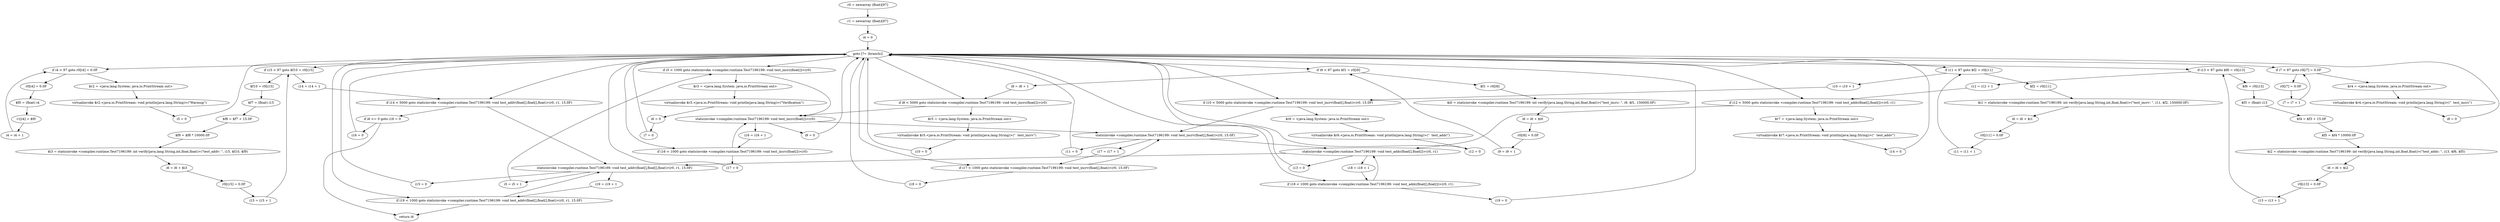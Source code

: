 digraph "unitGraph" {
    "r0 = newarray (float)[97]"
    "r1 = newarray (float)[97]"
    "i4 = 0"
    "goto [?= (branch)]"
    "r0[i4] = 0.0F"
    "$f0 = (float) i4"
    "r1[i4] = $f0"
    "i4 = i4 + 1"
    "if i4 < 97 goto r0[i4] = 0.0F"
    "$r2 = <java.lang.System: java.io.PrintStream out>"
    "virtualinvoke $r2.<java.io.PrintStream: void println(java.lang.String)>(\"Warmup\")"
    "i5 = 0"
    "staticinvoke <compiler.runtime.Test7196199: void test_incrc(float[])>(r0)"
    "staticinvoke <compiler.runtime.Test7196199: void test_incrv(float[],float)>(r0, 15.0F)"
    "staticinvoke <compiler.runtime.Test7196199: void test_addc(float[],float[])>(r0, r1)"
    "staticinvoke <compiler.runtime.Test7196199: void test_addv(float[],float[],float)>(r0, r1, 15.0F)"
    "i5 = i5 + 1"
    "if i5 < 1000 goto staticinvoke <compiler.runtime.Test7196199: void test_incrc(float[])>(r0)"
    "$r3 = <java.lang.System: java.io.PrintStream out>"
    "virtualinvoke $r3.<java.io.PrintStream: void println(java.lang.String)>(\"Verification\")"
    "i6 = 0"
    "i7 = 0"
    "r0[i7] = 0.0F"
    "i7 = i7 + 1"
    "if i7 < 97 goto r0[i7] = 0.0F"
    "$r4 = <java.lang.System: java.io.PrintStream out>"
    "virtualinvoke $r4.<java.io.PrintStream: void println(java.lang.String)>(\"  test_incrc\")"
    "i8 = 0"
    "i9 = 0"
    "$f1 = r0[i9]"
    "$i0 = staticinvoke <compiler.runtime.Test7196199: int verify(java.lang.String,int,float,float)>(\"test_incrc: \", i9, $f1, 150000.0F)"
    "i6 = i6 + $i0"
    "r0[i9] = 0.0F"
    "i9 = i9 + 1"
    "if i9 < 97 goto $f1 = r0[i9]"
    "i8 = i8 + 1"
    "if i8 < 5000 goto staticinvoke <compiler.runtime.Test7196199: void test_incrc(float[])>(r0)"
    "$r5 = <java.lang.System: java.io.PrintStream out>"
    "virtualinvoke $r5.<java.io.PrintStream: void println(java.lang.String)>(\"  test_incrv\")"
    "i10 = 0"
    "i11 = 0"
    "$f2 = r0[i11]"
    "$i1 = staticinvoke <compiler.runtime.Test7196199: int verify(java.lang.String,int,float,float)>(\"test_incrv: \", i11, $f2, 150000.0F)"
    "i6 = i6 + $i1"
    "r0[i11] = 0.0F"
    "i11 = i11 + 1"
    "if i11 < 97 goto $f2 = r0[i11]"
    "i10 = i10 + 1"
    "if i10 < 5000 goto staticinvoke <compiler.runtime.Test7196199: void test_incrv(float[],float)>(r0, 15.0F)"
    "$r6 = <java.lang.System: java.io.PrintStream out>"
    "virtualinvoke $r6.<java.io.PrintStream: void println(java.lang.String)>(\"  test_addc\")"
    "i12 = 0"
    "i13 = 0"
    "$f6 = r0[i13]"
    "$f3 = (float) i13"
    "$f4 = $f3 + 15.0F"
    "$f5 = $f4 * 10000.0F"
    "$i2 = staticinvoke <compiler.runtime.Test7196199: int verify(java.lang.String,int,float,float)>(\"test_addc: \", i13, $f6, $f5)"
    "i6 = i6 + $i2"
    "r0[i13] = 0.0F"
    "i13 = i13 + 1"
    "if i13 < 97 goto $f6 = r0[i13]"
    "i12 = i12 + 1"
    "if i12 < 5000 goto staticinvoke <compiler.runtime.Test7196199: void test_addc(float[],float[])>(r0, r1)"
    "$r7 = <java.lang.System: java.io.PrintStream out>"
    "virtualinvoke $r7.<java.io.PrintStream: void println(java.lang.String)>(\"  test_addv\")"
    "i14 = 0"
    "i15 = 0"
    "$f10 = r0[i15]"
    "$f7 = (float) i15"
    "$f8 = $f7 + 15.0F"
    "$f9 = $f8 * 10000.0F"
    "$i3 = staticinvoke <compiler.runtime.Test7196199: int verify(java.lang.String,int,float,float)>(\"test_addv: \", i15, $f10, $f9)"
    "i6 = i6 + $i3"
    "r0[i15] = 0.0F"
    "i15 = i15 + 1"
    "if i15 < 97 goto $f10 = r0[i15]"
    "i14 = i14 + 1"
    "if i14 < 5000 goto staticinvoke <compiler.runtime.Test7196199: void test_addv(float[],float[],float)>(r0, r1, 15.0F)"
    "if i6 <= 0 goto i16 = 0"
    "return i6"
    "i16 = 0"
    "i16 = i16 + 1"
    "if i16 < 1000 goto staticinvoke <compiler.runtime.Test7196199: void test_incrc(float[])>(r0)"
    "i17 = 0"
    "i17 = i17 + 1"
    "if i17 < 1000 goto staticinvoke <compiler.runtime.Test7196199: void test_incrv(float[],float)>(r0, 15.0F)"
    "i18 = 0"
    "i18 = i18 + 1"
    "if i18 < 1000 goto staticinvoke <compiler.runtime.Test7196199: void test_addc(float[],float[])>(r0, r1)"
    "i19 = 0"
    "i19 = i19 + 1"
    "if i19 < 1000 goto staticinvoke <compiler.runtime.Test7196199: void test_addv(float[],float[],float)>(r0, r1, 15.0F)"
    "r0 = newarray (float)[97]"->"r1 = newarray (float)[97]";
    "r1 = newarray (float)[97]"->"i4 = 0";
    "i4 = 0"->"goto [?= (branch)]";
    "goto [?= (branch)]"->"if i4 < 97 goto r0[i4] = 0.0F";
    "r0[i4] = 0.0F"->"$f0 = (float) i4";
    "$f0 = (float) i4"->"r1[i4] = $f0";
    "r1[i4] = $f0"->"i4 = i4 + 1";
    "i4 = i4 + 1"->"if i4 < 97 goto r0[i4] = 0.0F";
    "if i4 < 97 goto r0[i4] = 0.0F"->"$r2 = <java.lang.System: java.io.PrintStream out>";
    "if i4 < 97 goto r0[i4] = 0.0F"->"r0[i4] = 0.0F";
    "$r2 = <java.lang.System: java.io.PrintStream out>"->"virtualinvoke $r2.<java.io.PrintStream: void println(java.lang.String)>(\"Warmup\")";
    "virtualinvoke $r2.<java.io.PrintStream: void println(java.lang.String)>(\"Warmup\")"->"i5 = 0";
    "i5 = 0"->"goto [?= (branch)]";
    "goto [?= (branch)]"->"if i5 < 1000 goto staticinvoke <compiler.runtime.Test7196199: void test_incrc(float[])>(r0)";
    "staticinvoke <compiler.runtime.Test7196199: void test_incrc(float[])>(r0)"->"staticinvoke <compiler.runtime.Test7196199: void test_incrv(float[],float)>(r0, 15.0F)";
    "staticinvoke <compiler.runtime.Test7196199: void test_incrv(float[],float)>(r0, 15.0F)"->"staticinvoke <compiler.runtime.Test7196199: void test_addc(float[],float[])>(r0, r1)";
    "staticinvoke <compiler.runtime.Test7196199: void test_addc(float[],float[])>(r0, r1)"->"staticinvoke <compiler.runtime.Test7196199: void test_addv(float[],float[],float)>(r0, r1, 15.0F)";
    "staticinvoke <compiler.runtime.Test7196199: void test_addv(float[],float[],float)>(r0, r1, 15.0F)"->"i5 = i5 + 1";
    "i5 = i5 + 1"->"if i5 < 1000 goto staticinvoke <compiler.runtime.Test7196199: void test_incrc(float[])>(r0)";
    "if i5 < 1000 goto staticinvoke <compiler.runtime.Test7196199: void test_incrc(float[])>(r0)"->"$r3 = <java.lang.System: java.io.PrintStream out>";
    "if i5 < 1000 goto staticinvoke <compiler.runtime.Test7196199: void test_incrc(float[])>(r0)"->"staticinvoke <compiler.runtime.Test7196199: void test_incrc(float[])>(r0)";
    "$r3 = <java.lang.System: java.io.PrintStream out>"->"virtualinvoke $r3.<java.io.PrintStream: void println(java.lang.String)>(\"Verification\")";
    "virtualinvoke $r3.<java.io.PrintStream: void println(java.lang.String)>(\"Verification\")"->"i6 = 0";
    "i6 = 0"->"i7 = 0";
    "i7 = 0"->"goto [?= (branch)]";
    "goto [?= (branch)]"->"if i7 < 97 goto r0[i7] = 0.0F";
    "r0[i7] = 0.0F"->"i7 = i7 + 1";
    "i7 = i7 + 1"->"if i7 < 97 goto r0[i7] = 0.0F";
    "if i7 < 97 goto r0[i7] = 0.0F"->"$r4 = <java.lang.System: java.io.PrintStream out>";
    "if i7 < 97 goto r0[i7] = 0.0F"->"r0[i7] = 0.0F";
    "$r4 = <java.lang.System: java.io.PrintStream out>"->"virtualinvoke $r4.<java.io.PrintStream: void println(java.lang.String)>(\"  test_incrc\")";
    "virtualinvoke $r4.<java.io.PrintStream: void println(java.lang.String)>(\"  test_incrc\")"->"i8 = 0";
    "i8 = 0"->"goto [?= (branch)]";
    "goto [?= (branch)]"->"if i8 < 5000 goto staticinvoke <compiler.runtime.Test7196199: void test_incrc(float[])>(r0)";
    "staticinvoke <compiler.runtime.Test7196199: void test_incrc(float[])>(r0)"->"i9 = 0";
    "i9 = 0"->"goto [?= (branch)]";
    "goto [?= (branch)]"->"if i9 < 97 goto $f1 = r0[i9]";
    "$f1 = r0[i9]"->"$i0 = staticinvoke <compiler.runtime.Test7196199: int verify(java.lang.String,int,float,float)>(\"test_incrc: \", i9, $f1, 150000.0F)";
    "$i0 = staticinvoke <compiler.runtime.Test7196199: int verify(java.lang.String,int,float,float)>(\"test_incrc: \", i9, $f1, 150000.0F)"->"i6 = i6 + $i0";
    "i6 = i6 + $i0"->"r0[i9] = 0.0F";
    "r0[i9] = 0.0F"->"i9 = i9 + 1";
    "i9 = i9 + 1"->"if i9 < 97 goto $f1 = r0[i9]";
    "if i9 < 97 goto $f1 = r0[i9]"->"i8 = i8 + 1";
    "if i9 < 97 goto $f1 = r0[i9]"->"$f1 = r0[i9]";
    "i8 = i8 + 1"->"if i8 < 5000 goto staticinvoke <compiler.runtime.Test7196199: void test_incrc(float[])>(r0)";
    "if i8 < 5000 goto staticinvoke <compiler.runtime.Test7196199: void test_incrc(float[])>(r0)"->"$r5 = <java.lang.System: java.io.PrintStream out>";
    "if i8 < 5000 goto staticinvoke <compiler.runtime.Test7196199: void test_incrc(float[])>(r0)"->"staticinvoke <compiler.runtime.Test7196199: void test_incrc(float[])>(r0)";
    "$r5 = <java.lang.System: java.io.PrintStream out>"->"virtualinvoke $r5.<java.io.PrintStream: void println(java.lang.String)>(\"  test_incrv\")";
    "virtualinvoke $r5.<java.io.PrintStream: void println(java.lang.String)>(\"  test_incrv\")"->"i10 = 0";
    "i10 = 0"->"goto [?= (branch)]";
    "goto [?= (branch)]"->"if i10 < 5000 goto staticinvoke <compiler.runtime.Test7196199: void test_incrv(float[],float)>(r0, 15.0F)";
    "staticinvoke <compiler.runtime.Test7196199: void test_incrv(float[],float)>(r0, 15.0F)"->"i11 = 0";
    "i11 = 0"->"goto [?= (branch)]";
    "goto [?= (branch)]"->"if i11 < 97 goto $f2 = r0[i11]";
    "$f2 = r0[i11]"->"$i1 = staticinvoke <compiler.runtime.Test7196199: int verify(java.lang.String,int,float,float)>(\"test_incrv: \", i11, $f2, 150000.0F)";
    "$i1 = staticinvoke <compiler.runtime.Test7196199: int verify(java.lang.String,int,float,float)>(\"test_incrv: \", i11, $f2, 150000.0F)"->"i6 = i6 + $i1";
    "i6 = i6 + $i1"->"r0[i11] = 0.0F";
    "r0[i11] = 0.0F"->"i11 = i11 + 1";
    "i11 = i11 + 1"->"if i11 < 97 goto $f2 = r0[i11]";
    "if i11 < 97 goto $f2 = r0[i11]"->"i10 = i10 + 1";
    "if i11 < 97 goto $f2 = r0[i11]"->"$f2 = r0[i11]";
    "i10 = i10 + 1"->"if i10 < 5000 goto staticinvoke <compiler.runtime.Test7196199: void test_incrv(float[],float)>(r0, 15.0F)";
    "if i10 < 5000 goto staticinvoke <compiler.runtime.Test7196199: void test_incrv(float[],float)>(r0, 15.0F)"->"$r6 = <java.lang.System: java.io.PrintStream out>";
    "if i10 < 5000 goto staticinvoke <compiler.runtime.Test7196199: void test_incrv(float[],float)>(r0, 15.0F)"->"staticinvoke <compiler.runtime.Test7196199: void test_incrv(float[],float)>(r0, 15.0F)";
    "$r6 = <java.lang.System: java.io.PrintStream out>"->"virtualinvoke $r6.<java.io.PrintStream: void println(java.lang.String)>(\"  test_addc\")";
    "virtualinvoke $r6.<java.io.PrintStream: void println(java.lang.String)>(\"  test_addc\")"->"i12 = 0";
    "i12 = 0"->"goto [?= (branch)]";
    "goto [?= (branch)]"->"if i12 < 5000 goto staticinvoke <compiler.runtime.Test7196199: void test_addc(float[],float[])>(r0, r1)";
    "staticinvoke <compiler.runtime.Test7196199: void test_addc(float[],float[])>(r0, r1)"->"i13 = 0";
    "i13 = 0"->"goto [?= (branch)]";
    "goto [?= (branch)]"->"if i13 < 97 goto $f6 = r0[i13]";
    "$f6 = r0[i13]"->"$f3 = (float) i13";
    "$f3 = (float) i13"->"$f4 = $f3 + 15.0F";
    "$f4 = $f3 + 15.0F"->"$f5 = $f4 * 10000.0F";
    "$f5 = $f4 * 10000.0F"->"$i2 = staticinvoke <compiler.runtime.Test7196199: int verify(java.lang.String,int,float,float)>(\"test_addc: \", i13, $f6, $f5)";
    "$i2 = staticinvoke <compiler.runtime.Test7196199: int verify(java.lang.String,int,float,float)>(\"test_addc: \", i13, $f6, $f5)"->"i6 = i6 + $i2";
    "i6 = i6 + $i2"->"r0[i13] = 0.0F";
    "r0[i13] = 0.0F"->"i13 = i13 + 1";
    "i13 = i13 + 1"->"if i13 < 97 goto $f6 = r0[i13]";
    "if i13 < 97 goto $f6 = r0[i13]"->"i12 = i12 + 1";
    "if i13 < 97 goto $f6 = r0[i13]"->"$f6 = r0[i13]";
    "i12 = i12 + 1"->"if i12 < 5000 goto staticinvoke <compiler.runtime.Test7196199: void test_addc(float[],float[])>(r0, r1)";
    "if i12 < 5000 goto staticinvoke <compiler.runtime.Test7196199: void test_addc(float[],float[])>(r0, r1)"->"$r7 = <java.lang.System: java.io.PrintStream out>";
    "if i12 < 5000 goto staticinvoke <compiler.runtime.Test7196199: void test_addc(float[],float[])>(r0, r1)"->"staticinvoke <compiler.runtime.Test7196199: void test_addc(float[],float[])>(r0, r1)";
    "$r7 = <java.lang.System: java.io.PrintStream out>"->"virtualinvoke $r7.<java.io.PrintStream: void println(java.lang.String)>(\"  test_addv\")";
    "virtualinvoke $r7.<java.io.PrintStream: void println(java.lang.String)>(\"  test_addv\")"->"i14 = 0";
    "i14 = 0"->"goto [?= (branch)]";
    "goto [?= (branch)]"->"if i14 < 5000 goto staticinvoke <compiler.runtime.Test7196199: void test_addv(float[],float[],float)>(r0, r1, 15.0F)";
    "staticinvoke <compiler.runtime.Test7196199: void test_addv(float[],float[],float)>(r0, r1, 15.0F)"->"i15 = 0";
    "i15 = 0"->"goto [?= (branch)]";
    "goto [?= (branch)]"->"if i15 < 97 goto $f10 = r0[i15]";
    "$f10 = r0[i15]"->"$f7 = (float) i15";
    "$f7 = (float) i15"->"$f8 = $f7 + 15.0F";
    "$f8 = $f7 + 15.0F"->"$f9 = $f8 * 10000.0F";
    "$f9 = $f8 * 10000.0F"->"$i3 = staticinvoke <compiler.runtime.Test7196199: int verify(java.lang.String,int,float,float)>(\"test_addv: \", i15, $f10, $f9)";
    "$i3 = staticinvoke <compiler.runtime.Test7196199: int verify(java.lang.String,int,float,float)>(\"test_addv: \", i15, $f10, $f9)"->"i6 = i6 + $i3";
    "i6 = i6 + $i3"->"r0[i15] = 0.0F";
    "r0[i15] = 0.0F"->"i15 = i15 + 1";
    "i15 = i15 + 1"->"if i15 < 97 goto $f10 = r0[i15]";
    "if i15 < 97 goto $f10 = r0[i15]"->"i14 = i14 + 1";
    "if i15 < 97 goto $f10 = r0[i15]"->"$f10 = r0[i15]";
    "i14 = i14 + 1"->"if i14 < 5000 goto staticinvoke <compiler.runtime.Test7196199: void test_addv(float[],float[],float)>(r0, r1, 15.0F)";
    "if i14 < 5000 goto staticinvoke <compiler.runtime.Test7196199: void test_addv(float[],float[],float)>(r0, r1, 15.0F)"->"if i6 <= 0 goto i16 = 0";
    "if i14 < 5000 goto staticinvoke <compiler.runtime.Test7196199: void test_addv(float[],float[],float)>(r0, r1, 15.0F)"->"staticinvoke <compiler.runtime.Test7196199: void test_addv(float[],float[],float)>(r0, r1, 15.0F)";
    "if i6 <= 0 goto i16 = 0"->"return i6";
    "if i6 <= 0 goto i16 = 0"->"i16 = 0";
    "i16 = 0"->"goto [?= (branch)]";
    "goto [?= (branch)]"->"if i16 < 1000 goto staticinvoke <compiler.runtime.Test7196199: void test_incrc(float[])>(r0)";
    "staticinvoke <compiler.runtime.Test7196199: void test_incrc(float[])>(r0)"->"i16 = i16 + 1";
    "i16 = i16 + 1"->"if i16 < 1000 goto staticinvoke <compiler.runtime.Test7196199: void test_incrc(float[])>(r0)";
    "if i16 < 1000 goto staticinvoke <compiler.runtime.Test7196199: void test_incrc(float[])>(r0)"->"i17 = 0";
    "if i16 < 1000 goto staticinvoke <compiler.runtime.Test7196199: void test_incrc(float[])>(r0)"->"staticinvoke <compiler.runtime.Test7196199: void test_incrc(float[])>(r0)";
    "i17 = 0"->"goto [?= (branch)]";
    "goto [?= (branch)]"->"if i17 < 1000 goto staticinvoke <compiler.runtime.Test7196199: void test_incrv(float[],float)>(r0, 15.0F)";
    "staticinvoke <compiler.runtime.Test7196199: void test_incrv(float[],float)>(r0, 15.0F)"->"i17 = i17 + 1";
    "i17 = i17 + 1"->"if i17 < 1000 goto staticinvoke <compiler.runtime.Test7196199: void test_incrv(float[],float)>(r0, 15.0F)";
    "if i17 < 1000 goto staticinvoke <compiler.runtime.Test7196199: void test_incrv(float[],float)>(r0, 15.0F)"->"i18 = 0";
    "if i17 < 1000 goto staticinvoke <compiler.runtime.Test7196199: void test_incrv(float[],float)>(r0, 15.0F)"->"staticinvoke <compiler.runtime.Test7196199: void test_incrv(float[],float)>(r0, 15.0F)";
    "i18 = 0"->"goto [?= (branch)]";
    "goto [?= (branch)]"->"if i18 < 1000 goto staticinvoke <compiler.runtime.Test7196199: void test_addc(float[],float[])>(r0, r1)";
    "staticinvoke <compiler.runtime.Test7196199: void test_addc(float[],float[])>(r0, r1)"->"i18 = i18 + 1";
    "i18 = i18 + 1"->"if i18 < 1000 goto staticinvoke <compiler.runtime.Test7196199: void test_addc(float[],float[])>(r0, r1)";
    "if i18 < 1000 goto staticinvoke <compiler.runtime.Test7196199: void test_addc(float[],float[])>(r0, r1)"->"i19 = 0";
    "if i18 < 1000 goto staticinvoke <compiler.runtime.Test7196199: void test_addc(float[],float[])>(r0, r1)"->"staticinvoke <compiler.runtime.Test7196199: void test_addc(float[],float[])>(r0, r1)";
    "i19 = 0"->"goto [?= (branch)]";
    "goto [?= (branch)]"->"if i19 < 1000 goto staticinvoke <compiler.runtime.Test7196199: void test_addv(float[],float[],float)>(r0, r1, 15.0F)";
    "staticinvoke <compiler.runtime.Test7196199: void test_addv(float[],float[],float)>(r0, r1, 15.0F)"->"i19 = i19 + 1";
    "i19 = i19 + 1"->"if i19 < 1000 goto staticinvoke <compiler.runtime.Test7196199: void test_addv(float[],float[],float)>(r0, r1, 15.0F)";
    "if i19 < 1000 goto staticinvoke <compiler.runtime.Test7196199: void test_addv(float[],float[],float)>(r0, r1, 15.0F)"->"return i6";
    "if i19 < 1000 goto staticinvoke <compiler.runtime.Test7196199: void test_addv(float[],float[],float)>(r0, r1, 15.0F)"->"staticinvoke <compiler.runtime.Test7196199: void test_addv(float[],float[],float)>(r0, r1, 15.0F)";
}
